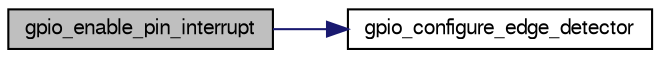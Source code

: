 digraph G
{
  edge [fontname="FreeSans",fontsize="10",labelfontname="FreeSans",labelfontsize="10"];
  node [fontname="FreeSans",fontsize="10",shape=record];
  rankdir=LR;
  Node1 [label="gpio_enable_pin_interrupt",height=0.2,width=0.4,color="black", fillcolor="grey75", style="filled" fontcolor="black"];
  Node1 -> Node2 [color="midnightblue",fontsize="10",style="solid",fontname="FreeSans"];
  Node2 [label="gpio_configure_edge_detector",height=0.2,width=0.4,color="black", fillcolor="white", style="filled",URL="$group__group__avr32__drivers__gpio.html#gab42bbe6c6c0f507430461e8bc68126c1",tooltip="Configure the edge detector of an input pin."];
}
